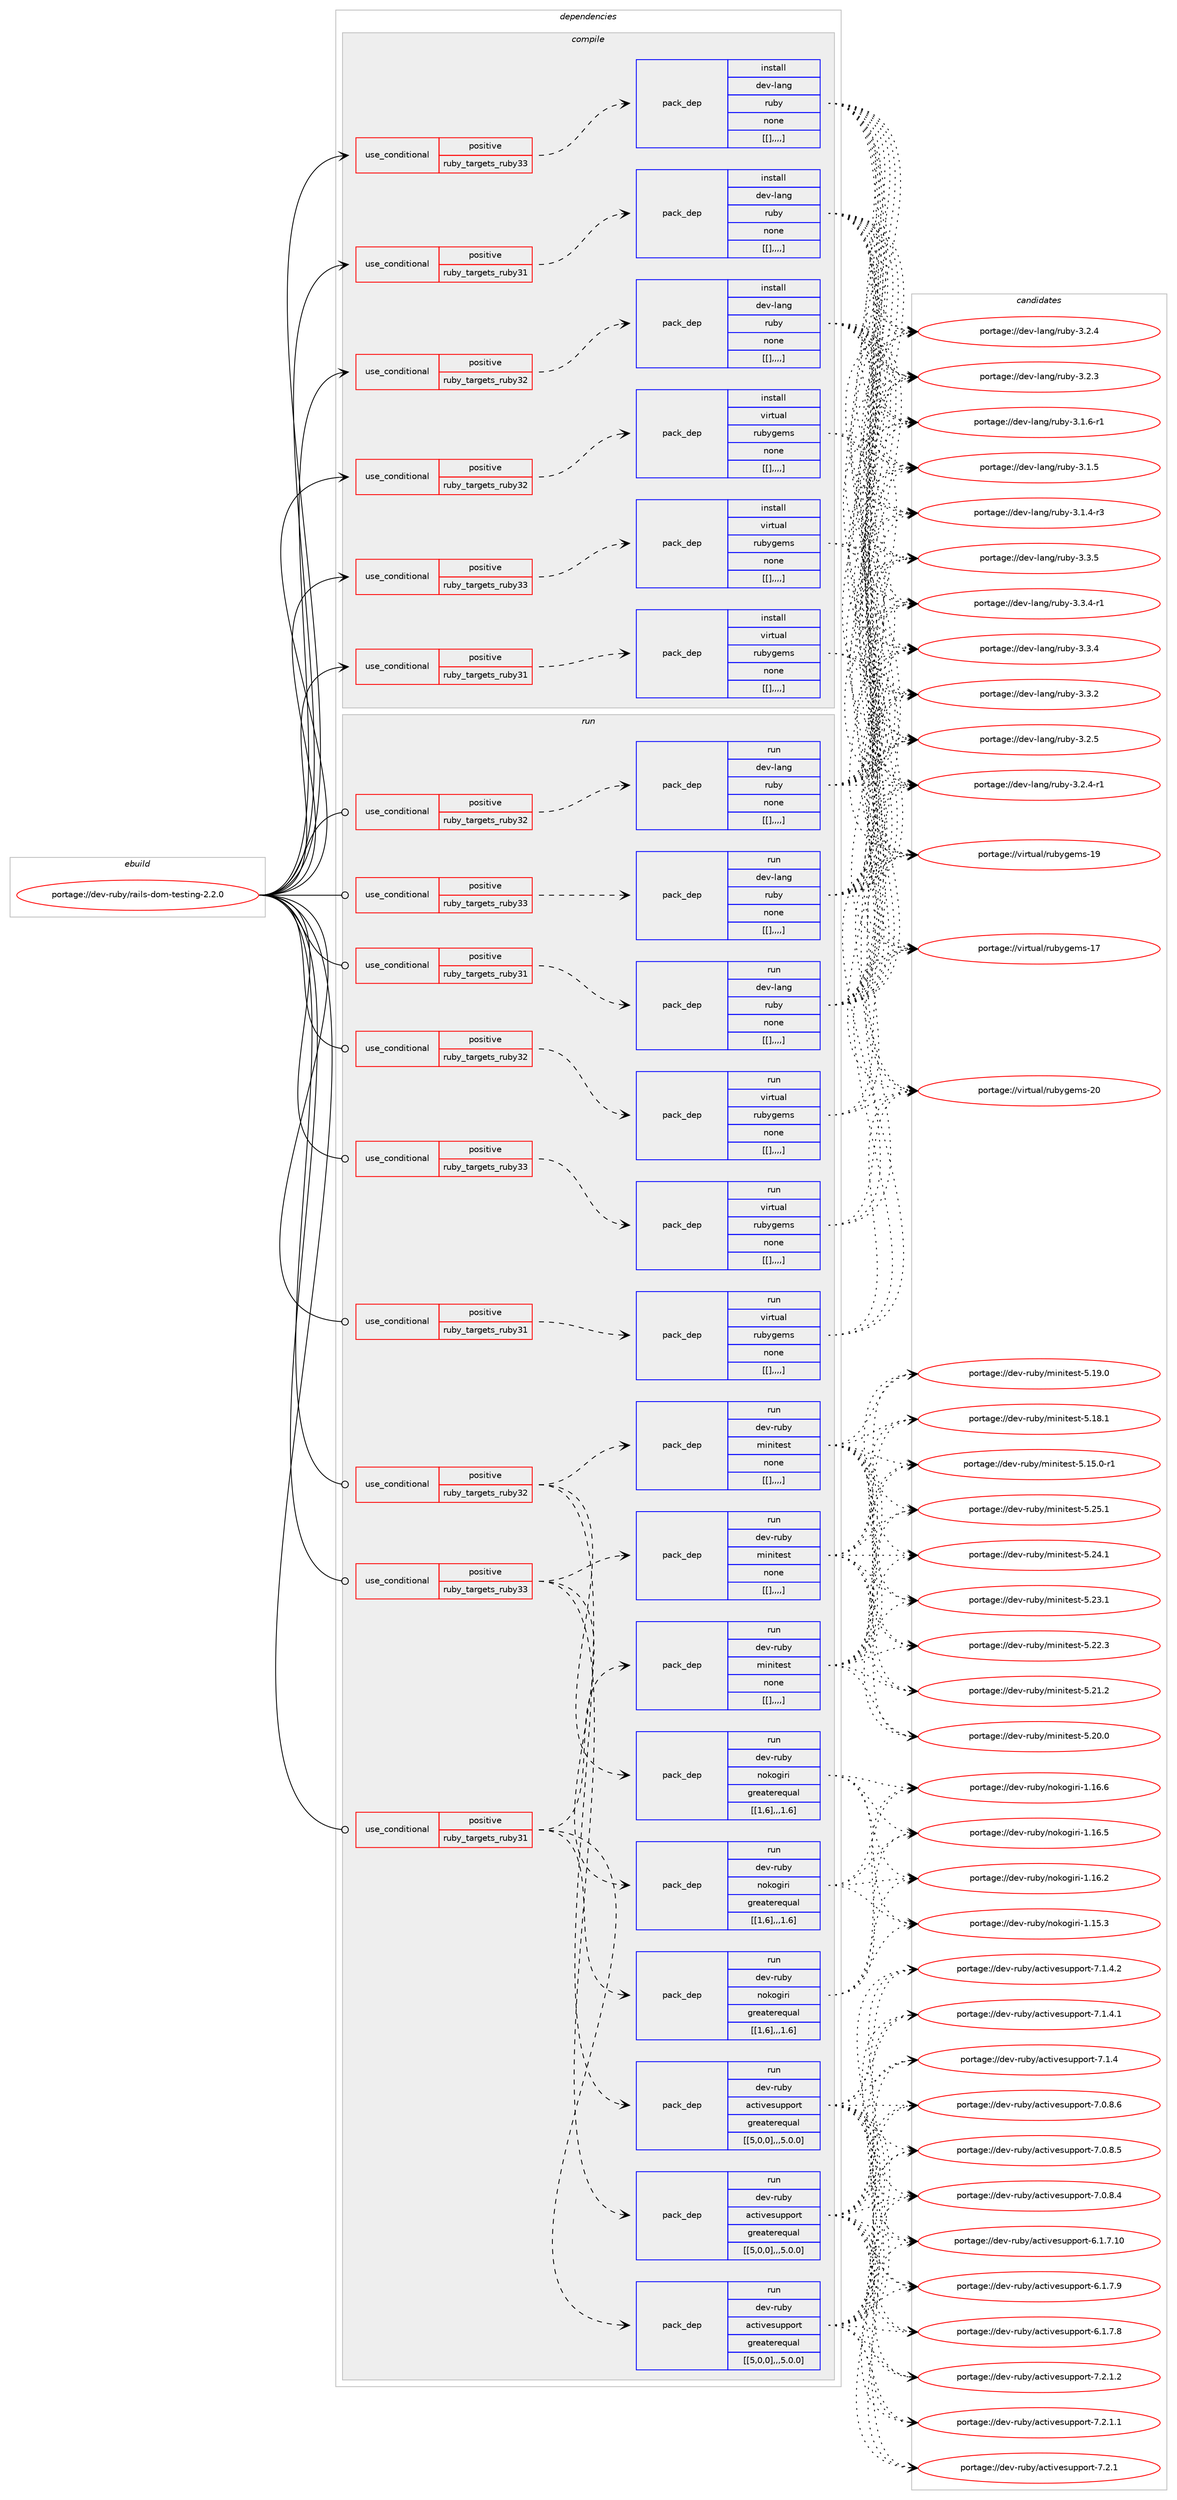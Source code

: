 digraph prolog {

# *************
# Graph options
# *************

newrank=true;
concentrate=true;
compound=true;
graph [rankdir=LR,fontname=Helvetica,fontsize=10,ranksep=1.5];#, ranksep=2.5, nodesep=0.2];
edge  [arrowhead=vee];
node  [fontname=Helvetica,fontsize=10];

# **********
# The ebuild
# **********

subgraph cluster_leftcol {
color=gray;
label=<<i>ebuild</i>>;
id [label="portage://dev-ruby/rails-dom-testing-2.2.0", color=red, width=4, href="../dev-ruby/rails-dom-testing-2.2.0.svg"];
}

# ****************
# The dependencies
# ****************

subgraph cluster_midcol {
color=gray;
label=<<i>dependencies</i>>;
subgraph cluster_compile {
fillcolor="#eeeeee";
style=filled;
label=<<i>compile</i>>;
subgraph cond57574 {
dependency206740 [label=<<TABLE BORDER="0" CELLBORDER="1" CELLSPACING="0" CELLPADDING="4"><TR><TD ROWSPAN="3" CELLPADDING="10">use_conditional</TD></TR><TR><TD>positive</TD></TR><TR><TD>ruby_targets_ruby31</TD></TR></TABLE>>, shape=none, color=red];
subgraph pack147758 {
dependency206861 [label=<<TABLE BORDER="0" CELLBORDER="1" CELLSPACING="0" CELLPADDING="4" WIDTH="220"><TR><TD ROWSPAN="6" CELLPADDING="30">pack_dep</TD></TR><TR><TD WIDTH="110">install</TD></TR><TR><TD>dev-lang</TD></TR><TR><TD>ruby</TD></TR><TR><TD>none</TD></TR><TR><TD>[[],,,,]</TD></TR></TABLE>>, shape=none, color=blue];
}
dependency206740:e -> dependency206861:w [weight=20,style="dashed",arrowhead="vee"];
}
id:e -> dependency206740:w [weight=20,style="solid",arrowhead="vee"];
subgraph cond57632 {
dependency206867 [label=<<TABLE BORDER="0" CELLBORDER="1" CELLSPACING="0" CELLPADDING="4"><TR><TD ROWSPAN="3" CELLPADDING="10">use_conditional</TD></TR><TR><TD>positive</TD></TR><TR><TD>ruby_targets_ruby31</TD></TR></TABLE>>, shape=none, color=red];
subgraph pack147792 {
dependency206917 [label=<<TABLE BORDER="0" CELLBORDER="1" CELLSPACING="0" CELLPADDING="4" WIDTH="220"><TR><TD ROWSPAN="6" CELLPADDING="30">pack_dep</TD></TR><TR><TD WIDTH="110">install</TD></TR><TR><TD>virtual</TD></TR><TR><TD>rubygems</TD></TR><TR><TD>none</TD></TR><TR><TD>[[],,,,]</TD></TR></TABLE>>, shape=none, color=blue];
}
dependency206867:e -> dependency206917:w [weight=20,style="dashed",arrowhead="vee"];
}
id:e -> dependency206867:w [weight=20,style="solid",arrowhead="vee"];
subgraph cond57661 {
dependency206929 [label=<<TABLE BORDER="0" CELLBORDER="1" CELLSPACING="0" CELLPADDING="4"><TR><TD ROWSPAN="3" CELLPADDING="10">use_conditional</TD></TR><TR><TD>positive</TD></TR><TR><TD>ruby_targets_ruby32</TD></TR></TABLE>>, shape=none, color=red];
subgraph pack147842 {
dependency207007 [label=<<TABLE BORDER="0" CELLBORDER="1" CELLSPACING="0" CELLPADDING="4" WIDTH="220"><TR><TD ROWSPAN="6" CELLPADDING="30">pack_dep</TD></TR><TR><TD WIDTH="110">install</TD></TR><TR><TD>dev-lang</TD></TR><TR><TD>ruby</TD></TR><TR><TD>none</TD></TR><TR><TD>[[],,,,]</TD></TR></TABLE>>, shape=none, color=blue];
}
dependency206929:e -> dependency207007:w [weight=20,style="dashed",arrowhead="vee"];
}
id:e -> dependency206929:w [weight=20,style="solid",arrowhead="vee"];
subgraph cond57747 {
dependency207148 [label=<<TABLE BORDER="0" CELLBORDER="1" CELLSPACING="0" CELLPADDING="4"><TR><TD ROWSPAN="3" CELLPADDING="10">use_conditional</TD></TR><TR><TD>positive</TD></TR><TR><TD>ruby_targets_ruby32</TD></TR></TABLE>>, shape=none, color=red];
subgraph pack148000 {
dependency207242 [label=<<TABLE BORDER="0" CELLBORDER="1" CELLSPACING="0" CELLPADDING="4" WIDTH="220"><TR><TD ROWSPAN="6" CELLPADDING="30">pack_dep</TD></TR><TR><TD WIDTH="110">install</TD></TR><TR><TD>virtual</TD></TR><TR><TD>rubygems</TD></TR><TR><TD>none</TD></TR><TR><TD>[[],,,,]</TD></TR></TABLE>>, shape=none, color=blue];
}
dependency207148:e -> dependency207242:w [weight=20,style="dashed",arrowhead="vee"];
}
id:e -> dependency207148:w [weight=20,style="solid",arrowhead="vee"];
subgraph cond57794 {
dependency207273 [label=<<TABLE BORDER="0" CELLBORDER="1" CELLSPACING="0" CELLPADDING="4"><TR><TD ROWSPAN="3" CELLPADDING="10">use_conditional</TD></TR><TR><TD>positive</TD></TR><TR><TD>ruby_targets_ruby33</TD></TR></TABLE>>, shape=none, color=red];
subgraph pack148054 {
dependency207354 [label=<<TABLE BORDER="0" CELLBORDER="1" CELLSPACING="0" CELLPADDING="4" WIDTH="220"><TR><TD ROWSPAN="6" CELLPADDING="30">pack_dep</TD></TR><TR><TD WIDTH="110">install</TD></TR><TR><TD>dev-lang</TD></TR><TR><TD>ruby</TD></TR><TR><TD>none</TD></TR><TR><TD>[[],,,,]</TD></TR></TABLE>>, shape=none, color=blue];
}
dependency207273:e -> dependency207354:w [weight=20,style="dashed",arrowhead="vee"];
}
id:e -> dependency207273:w [weight=20,style="solid",arrowhead="vee"];
subgraph cond57853 {
dependency207448 [label=<<TABLE BORDER="0" CELLBORDER="1" CELLSPACING="0" CELLPADDING="4"><TR><TD ROWSPAN="3" CELLPADDING="10">use_conditional</TD></TR><TR><TD>positive</TD></TR><TR><TD>ruby_targets_ruby33</TD></TR></TABLE>>, shape=none, color=red];
subgraph pack148150 {
dependency207450 [label=<<TABLE BORDER="0" CELLBORDER="1" CELLSPACING="0" CELLPADDING="4" WIDTH="220"><TR><TD ROWSPAN="6" CELLPADDING="30">pack_dep</TD></TR><TR><TD WIDTH="110">install</TD></TR><TR><TD>virtual</TD></TR><TR><TD>rubygems</TD></TR><TR><TD>none</TD></TR><TR><TD>[[],,,,]</TD></TR></TABLE>>, shape=none, color=blue];
}
dependency207448:e -> dependency207450:w [weight=20,style="dashed",arrowhead="vee"];
}
id:e -> dependency207448:w [weight=20,style="solid",arrowhead="vee"];
}
subgraph cluster_compileandrun {
fillcolor="#eeeeee";
style=filled;
label=<<i>compile and run</i>>;
}
subgraph cluster_run {
fillcolor="#eeeeee";
style=filled;
label=<<i>run</i>>;
subgraph cond57861 {
dependency207490 [label=<<TABLE BORDER="0" CELLBORDER="1" CELLSPACING="0" CELLPADDING="4"><TR><TD ROWSPAN="3" CELLPADDING="10">use_conditional</TD></TR><TR><TD>positive</TD></TR><TR><TD>ruby_targets_ruby31</TD></TR></TABLE>>, shape=none, color=red];
subgraph pack148177 {
dependency207523 [label=<<TABLE BORDER="0" CELLBORDER="1" CELLSPACING="0" CELLPADDING="4" WIDTH="220"><TR><TD ROWSPAN="6" CELLPADDING="30">pack_dep</TD></TR><TR><TD WIDTH="110">run</TD></TR><TR><TD>dev-lang</TD></TR><TR><TD>ruby</TD></TR><TR><TD>none</TD></TR><TR><TD>[[],,,,]</TD></TR></TABLE>>, shape=none, color=blue];
}
dependency207490:e -> dependency207523:w [weight=20,style="dashed",arrowhead="vee"];
}
id:e -> dependency207490:w [weight=20,style="solid",arrowhead="odot"];
subgraph cond57911 {
dependency207659 [label=<<TABLE BORDER="0" CELLBORDER="1" CELLSPACING="0" CELLPADDING="4"><TR><TD ROWSPAN="3" CELLPADDING="10">use_conditional</TD></TR><TR><TD>positive</TD></TR><TR><TD>ruby_targets_ruby31</TD></TR></TABLE>>, shape=none, color=red];
subgraph pack148288 {
dependency207661 [label=<<TABLE BORDER="0" CELLBORDER="1" CELLSPACING="0" CELLPADDING="4" WIDTH="220"><TR><TD ROWSPAN="6" CELLPADDING="30">pack_dep</TD></TR><TR><TD WIDTH="110">run</TD></TR><TR><TD>dev-ruby</TD></TR><TR><TD>activesupport</TD></TR><TR><TD>greaterequal</TD></TR><TR><TD>[[5,0,0],,,5.0.0]</TD></TR></TABLE>>, shape=none, color=blue];
}
dependency207659:e -> dependency207661:w [weight=20,style="dashed",arrowhead="vee"];
subgraph pack148305 {
dependency207708 [label=<<TABLE BORDER="0" CELLBORDER="1" CELLSPACING="0" CELLPADDING="4" WIDTH="220"><TR><TD ROWSPAN="6" CELLPADDING="30">pack_dep</TD></TR><TR><TD WIDTH="110">run</TD></TR><TR><TD>dev-ruby</TD></TR><TR><TD>nokogiri</TD></TR><TR><TD>greaterequal</TD></TR><TR><TD>[[1,6],,,1.6]</TD></TR></TABLE>>, shape=none, color=blue];
}
dependency207659:e -> dependency207708:w [weight=20,style="dashed",arrowhead="vee"];
subgraph pack148333 {
dependency207746 [label=<<TABLE BORDER="0" CELLBORDER="1" CELLSPACING="0" CELLPADDING="4" WIDTH="220"><TR><TD ROWSPAN="6" CELLPADDING="30">pack_dep</TD></TR><TR><TD WIDTH="110">run</TD></TR><TR><TD>dev-ruby</TD></TR><TR><TD>minitest</TD></TR><TR><TD>none</TD></TR><TR><TD>[[],,,,]</TD></TR></TABLE>>, shape=none, color=blue];
}
dependency207659:e -> dependency207746:w [weight=20,style="dashed",arrowhead="vee"];
}
id:e -> dependency207659:w [weight=20,style="solid",arrowhead="odot"];
subgraph cond57961 {
dependency207760 [label=<<TABLE BORDER="0" CELLBORDER="1" CELLSPACING="0" CELLPADDING="4"><TR><TD ROWSPAN="3" CELLPADDING="10">use_conditional</TD></TR><TR><TD>positive</TD></TR><TR><TD>ruby_targets_ruby31</TD></TR></TABLE>>, shape=none, color=red];
subgraph pack148382 {
dependency207806 [label=<<TABLE BORDER="0" CELLBORDER="1" CELLSPACING="0" CELLPADDING="4" WIDTH="220"><TR><TD ROWSPAN="6" CELLPADDING="30">pack_dep</TD></TR><TR><TD WIDTH="110">run</TD></TR><TR><TD>virtual</TD></TR><TR><TD>rubygems</TD></TR><TR><TD>none</TD></TR><TR><TD>[[],,,,]</TD></TR></TABLE>>, shape=none, color=blue];
}
dependency207760:e -> dependency207806:w [weight=20,style="dashed",arrowhead="vee"];
}
id:e -> dependency207760:w [weight=20,style="solid",arrowhead="odot"];
subgraph cond57981 {
dependency207811 [label=<<TABLE BORDER="0" CELLBORDER="1" CELLSPACING="0" CELLPADDING="4"><TR><TD ROWSPAN="3" CELLPADDING="10">use_conditional</TD></TR><TR><TD>positive</TD></TR><TR><TD>ruby_targets_ruby32</TD></TR></TABLE>>, shape=none, color=red];
subgraph pack148387 {
dependency207814 [label=<<TABLE BORDER="0" CELLBORDER="1" CELLSPACING="0" CELLPADDING="4" WIDTH="220"><TR><TD ROWSPAN="6" CELLPADDING="30">pack_dep</TD></TR><TR><TD WIDTH="110">run</TD></TR><TR><TD>dev-lang</TD></TR><TR><TD>ruby</TD></TR><TR><TD>none</TD></TR><TR><TD>[[],,,,]</TD></TR></TABLE>>, shape=none, color=blue];
}
dependency207811:e -> dependency207814:w [weight=20,style="dashed",arrowhead="vee"];
}
id:e -> dependency207811:w [weight=20,style="solid",arrowhead="odot"];
subgraph cond58009 {
dependency207898 [label=<<TABLE BORDER="0" CELLBORDER="1" CELLSPACING="0" CELLPADDING="4"><TR><TD ROWSPAN="3" CELLPADDING="10">use_conditional</TD></TR><TR><TD>positive</TD></TR><TR><TD>ruby_targets_ruby32</TD></TR></TABLE>>, shape=none, color=red];
subgraph pack148446 {
dependency207925 [label=<<TABLE BORDER="0" CELLBORDER="1" CELLSPACING="0" CELLPADDING="4" WIDTH="220"><TR><TD ROWSPAN="6" CELLPADDING="30">pack_dep</TD></TR><TR><TD WIDTH="110">run</TD></TR><TR><TD>dev-ruby</TD></TR><TR><TD>activesupport</TD></TR><TR><TD>greaterequal</TD></TR><TR><TD>[[5,0,0],,,5.0.0]</TD></TR></TABLE>>, shape=none, color=blue];
}
dependency207898:e -> dependency207925:w [weight=20,style="dashed",arrowhead="vee"];
subgraph pack148463 {
dependency207991 [label=<<TABLE BORDER="0" CELLBORDER="1" CELLSPACING="0" CELLPADDING="4" WIDTH="220"><TR><TD ROWSPAN="6" CELLPADDING="30">pack_dep</TD></TR><TR><TD WIDTH="110">run</TD></TR><TR><TD>dev-ruby</TD></TR><TR><TD>nokogiri</TD></TR><TR><TD>greaterequal</TD></TR><TR><TD>[[1,6],,,1.6]</TD></TR></TABLE>>, shape=none, color=blue];
}
dependency207898:e -> dependency207991:w [weight=20,style="dashed",arrowhead="vee"];
subgraph pack148512 {
dependency208042 [label=<<TABLE BORDER="0" CELLBORDER="1" CELLSPACING="0" CELLPADDING="4" WIDTH="220"><TR><TD ROWSPAN="6" CELLPADDING="30">pack_dep</TD></TR><TR><TD WIDTH="110">run</TD></TR><TR><TD>dev-ruby</TD></TR><TR><TD>minitest</TD></TR><TR><TD>none</TD></TR><TR><TD>[[],,,,]</TD></TR></TABLE>>, shape=none, color=blue];
}
dependency207898:e -> dependency208042:w [weight=20,style="dashed",arrowhead="vee"];
}
id:e -> dependency207898:w [weight=20,style="solid",arrowhead="odot"];
subgraph cond58065 {
dependency208048 [label=<<TABLE BORDER="0" CELLBORDER="1" CELLSPACING="0" CELLPADDING="4"><TR><TD ROWSPAN="3" CELLPADDING="10">use_conditional</TD></TR><TR><TD>positive</TD></TR><TR><TD>ruby_targets_ruby32</TD></TR></TABLE>>, shape=none, color=red];
subgraph pack148577 {
dependency208118 [label=<<TABLE BORDER="0" CELLBORDER="1" CELLSPACING="0" CELLPADDING="4" WIDTH="220"><TR><TD ROWSPAN="6" CELLPADDING="30">pack_dep</TD></TR><TR><TD WIDTH="110">run</TD></TR><TR><TD>virtual</TD></TR><TR><TD>rubygems</TD></TR><TR><TD>none</TD></TR><TR><TD>[[],,,,]</TD></TR></TABLE>>, shape=none, color=blue];
}
dependency208048:e -> dependency208118:w [weight=20,style="dashed",arrowhead="vee"];
}
id:e -> dependency208048:w [weight=20,style="solid",arrowhead="odot"];
subgraph cond58087 {
dependency208174 [label=<<TABLE BORDER="0" CELLBORDER="1" CELLSPACING="0" CELLPADDING="4"><TR><TD ROWSPAN="3" CELLPADDING="10">use_conditional</TD></TR><TR><TD>positive</TD></TR><TR><TD>ruby_targets_ruby33</TD></TR></TABLE>>, shape=none, color=red];
subgraph pack148642 {
dependency208230 [label=<<TABLE BORDER="0" CELLBORDER="1" CELLSPACING="0" CELLPADDING="4" WIDTH="220"><TR><TD ROWSPAN="6" CELLPADDING="30">pack_dep</TD></TR><TR><TD WIDTH="110">run</TD></TR><TR><TD>dev-lang</TD></TR><TR><TD>ruby</TD></TR><TR><TD>none</TD></TR><TR><TD>[[],,,,]</TD></TR></TABLE>>, shape=none, color=blue];
}
dependency208174:e -> dependency208230:w [weight=20,style="dashed",arrowhead="vee"];
}
id:e -> dependency208174:w [weight=20,style="solid",arrowhead="odot"];
subgraph cond58141 {
dependency208398 [label=<<TABLE BORDER="0" CELLBORDER="1" CELLSPACING="0" CELLPADDING="4"><TR><TD ROWSPAN="3" CELLPADDING="10">use_conditional</TD></TR><TR><TD>positive</TD></TR><TR><TD>ruby_targets_ruby33</TD></TR></TABLE>>, shape=none, color=red];
subgraph pack148768 {
dependency208451 [label=<<TABLE BORDER="0" CELLBORDER="1" CELLSPACING="0" CELLPADDING="4" WIDTH="220"><TR><TD ROWSPAN="6" CELLPADDING="30">pack_dep</TD></TR><TR><TD WIDTH="110">run</TD></TR><TR><TD>dev-ruby</TD></TR><TR><TD>activesupport</TD></TR><TR><TD>greaterequal</TD></TR><TR><TD>[[5,0,0],,,5.0.0]</TD></TR></TABLE>>, shape=none, color=blue];
}
dependency208398:e -> dependency208451:w [weight=20,style="dashed",arrowhead="vee"];
subgraph pack148825 {
dependency208493 [label=<<TABLE BORDER="0" CELLBORDER="1" CELLSPACING="0" CELLPADDING="4" WIDTH="220"><TR><TD ROWSPAN="6" CELLPADDING="30">pack_dep</TD></TR><TR><TD WIDTH="110">run</TD></TR><TR><TD>dev-ruby</TD></TR><TR><TD>nokogiri</TD></TR><TR><TD>greaterequal</TD></TR><TR><TD>[[1,6],,,1.6]</TD></TR></TABLE>>, shape=none, color=blue];
}
dependency208398:e -> dependency208493:w [weight=20,style="dashed",arrowhead="vee"];
subgraph pack148830 {
dependency208501 [label=<<TABLE BORDER="0" CELLBORDER="1" CELLSPACING="0" CELLPADDING="4" WIDTH="220"><TR><TD ROWSPAN="6" CELLPADDING="30">pack_dep</TD></TR><TR><TD WIDTH="110">run</TD></TR><TR><TD>dev-ruby</TD></TR><TR><TD>minitest</TD></TR><TR><TD>none</TD></TR><TR><TD>[[],,,,]</TD></TR></TABLE>>, shape=none, color=blue];
}
dependency208398:e -> dependency208501:w [weight=20,style="dashed",arrowhead="vee"];
}
id:e -> dependency208398:w [weight=20,style="solid",arrowhead="odot"];
subgraph cond58228 {
dependency208526 [label=<<TABLE BORDER="0" CELLBORDER="1" CELLSPACING="0" CELLPADDING="4"><TR><TD ROWSPAN="3" CELLPADDING="10">use_conditional</TD></TR><TR><TD>positive</TD></TR><TR><TD>ruby_targets_ruby33</TD></TR></TABLE>>, shape=none, color=red];
subgraph pack148886 {
dependency208616 [label=<<TABLE BORDER="0" CELLBORDER="1" CELLSPACING="0" CELLPADDING="4" WIDTH="220"><TR><TD ROWSPAN="6" CELLPADDING="30">pack_dep</TD></TR><TR><TD WIDTH="110">run</TD></TR><TR><TD>virtual</TD></TR><TR><TD>rubygems</TD></TR><TR><TD>none</TD></TR><TR><TD>[[],,,,]</TD></TR></TABLE>>, shape=none, color=blue];
}
dependency208526:e -> dependency208616:w [weight=20,style="dashed",arrowhead="vee"];
}
id:e -> dependency208526:w [weight=20,style="solid",arrowhead="odot"];
}
}

# **************
# The candidates
# **************

subgraph cluster_choices {
rank=same;
color=gray;
label=<<i>candidates</i>>;

subgraph choice147995 {
color=black;
nodesep=1;
choice10010111845108971101034711411798121455146514653 [label="portage://dev-lang/ruby-3.3.5", color=red, width=4,href="../dev-lang/ruby-3.3.5.svg"];
choice100101118451089711010347114117981214551465146524511449 [label="portage://dev-lang/ruby-3.3.4-r1", color=red, width=4,href="../dev-lang/ruby-3.3.4-r1.svg"];
choice10010111845108971101034711411798121455146514652 [label="portage://dev-lang/ruby-3.3.4", color=red, width=4,href="../dev-lang/ruby-3.3.4.svg"];
choice10010111845108971101034711411798121455146514650 [label="portage://dev-lang/ruby-3.3.2", color=red, width=4,href="../dev-lang/ruby-3.3.2.svg"];
choice10010111845108971101034711411798121455146504653 [label="portage://dev-lang/ruby-3.2.5", color=red, width=4,href="../dev-lang/ruby-3.2.5.svg"];
choice100101118451089711010347114117981214551465046524511449 [label="portage://dev-lang/ruby-3.2.4-r1", color=red, width=4,href="../dev-lang/ruby-3.2.4-r1.svg"];
choice10010111845108971101034711411798121455146504652 [label="portage://dev-lang/ruby-3.2.4", color=red, width=4,href="../dev-lang/ruby-3.2.4.svg"];
choice10010111845108971101034711411798121455146504651 [label="portage://dev-lang/ruby-3.2.3", color=red, width=4,href="../dev-lang/ruby-3.2.3.svg"];
choice100101118451089711010347114117981214551464946544511449 [label="portage://dev-lang/ruby-3.1.6-r1", color=red, width=4,href="../dev-lang/ruby-3.1.6-r1.svg"];
choice10010111845108971101034711411798121455146494653 [label="portage://dev-lang/ruby-3.1.5", color=red, width=4,href="../dev-lang/ruby-3.1.5.svg"];
choice100101118451089711010347114117981214551464946524511451 [label="portage://dev-lang/ruby-3.1.4-r3", color=red, width=4,href="../dev-lang/ruby-3.1.4-r3.svg"];
dependency206861:e -> choice10010111845108971101034711411798121455146514653:w [style=dotted,weight="100"];
dependency206861:e -> choice100101118451089711010347114117981214551465146524511449:w [style=dotted,weight="100"];
dependency206861:e -> choice10010111845108971101034711411798121455146514652:w [style=dotted,weight="100"];
dependency206861:e -> choice10010111845108971101034711411798121455146514650:w [style=dotted,weight="100"];
dependency206861:e -> choice10010111845108971101034711411798121455146504653:w [style=dotted,weight="100"];
dependency206861:e -> choice100101118451089711010347114117981214551465046524511449:w [style=dotted,weight="100"];
dependency206861:e -> choice10010111845108971101034711411798121455146504652:w [style=dotted,weight="100"];
dependency206861:e -> choice10010111845108971101034711411798121455146504651:w [style=dotted,weight="100"];
dependency206861:e -> choice100101118451089711010347114117981214551464946544511449:w [style=dotted,weight="100"];
dependency206861:e -> choice10010111845108971101034711411798121455146494653:w [style=dotted,weight="100"];
dependency206861:e -> choice100101118451089711010347114117981214551464946524511451:w [style=dotted,weight="100"];
}
subgraph choice148042 {
color=black;
nodesep=1;
choice118105114116117971084711411798121103101109115455048 [label="portage://virtual/rubygems-20", color=red, width=4,href="../virtual/rubygems-20.svg"];
choice118105114116117971084711411798121103101109115454957 [label="portage://virtual/rubygems-19", color=red, width=4,href="../virtual/rubygems-19.svg"];
choice118105114116117971084711411798121103101109115454955 [label="portage://virtual/rubygems-17", color=red, width=4,href="../virtual/rubygems-17.svg"];
dependency206917:e -> choice118105114116117971084711411798121103101109115455048:w [style=dotted,weight="100"];
dependency206917:e -> choice118105114116117971084711411798121103101109115454957:w [style=dotted,weight="100"];
dependency206917:e -> choice118105114116117971084711411798121103101109115454955:w [style=dotted,weight="100"];
}
subgraph choice148065 {
color=black;
nodesep=1;
choice10010111845108971101034711411798121455146514653 [label="portage://dev-lang/ruby-3.3.5", color=red, width=4,href="../dev-lang/ruby-3.3.5.svg"];
choice100101118451089711010347114117981214551465146524511449 [label="portage://dev-lang/ruby-3.3.4-r1", color=red, width=4,href="../dev-lang/ruby-3.3.4-r1.svg"];
choice10010111845108971101034711411798121455146514652 [label="portage://dev-lang/ruby-3.3.4", color=red, width=4,href="../dev-lang/ruby-3.3.4.svg"];
choice10010111845108971101034711411798121455146514650 [label="portage://dev-lang/ruby-3.3.2", color=red, width=4,href="../dev-lang/ruby-3.3.2.svg"];
choice10010111845108971101034711411798121455146504653 [label="portage://dev-lang/ruby-3.2.5", color=red, width=4,href="../dev-lang/ruby-3.2.5.svg"];
choice100101118451089711010347114117981214551465046524511449 [label="portage://dev-lang/ruby-3.2.4-r1", color=red, width=4,href="../dev-lang/ruby-3.2.4-r1.svg"];
choice10010111845108971101034711411798121455146504652 [label="portage://dev-lang/ruby-3.2.4", color=red, width=4,href="../dev-lang/ruby-3.2.4.svg"];
choice10010111845108971101034711411798121455146504651 [label="portage://dev-lang/ruby-3.2.3", color=red, width=4,href="../dev-lang/ruby-3.2.3.svg"];
choice100101118451089711010347114117981214551464946544511449 [label="portage://dev-lang/ruby-3.1.6-r1", color=red, width=4,href="../dev-lang/ruby-3.1.6-r1.svg"];
choice10010111845108971101034711411798121455146494653 [label="portage://dev-lang/ruby-3.1.5", color=red, width=4,href="../dev-lang/ruby-3.1.5.svg"];
choice100101118451089711010347114117981214551464946524511451 [label="portage://dev-lang/ruby-3.1.4-r3", color=red, width=4,href="../dev-lang/ruby-3.1.4-r3.svg"];
dependency207007:e -> choice10010111845108971101034711411798121455146514653:w [style=dotted,weight="100"];
dependency207007:e -> choice100101118451089711010347114117981214551465146524511449:w [style=dotted,weight="100"];
dependency207007:e -> choice10010111845108971101034711411798121455146514652:w [style=dotted,weight="100"];
dependency207007:e -> choice10010111845108971101034711411798121455146514650:w [style=dotted,weight="100"];
dependency207007:e -> choice10010111845108971101034711411798121455146504653:w [style=dotted,weight="100"];
dependency207007:e -> choice100101118451089711010347114117981214551465046524511449:w [style=dotted,weight="100"];
dependency207007:e -> choice10010111845108971101034711411798121455146504652:w [style=dotted,weight="100"];
dependency207007:e -> choice10010111845108971101034711411798121455146504651:w [style=dotted,weight="100"];
dependency207007:e -> choice100101118451089711010347114117981214551464946544511449:w [style=dotted,weight="100"];
dependency207007:e -> choice10010111845108971101034711411798121455146494653:w [style=dotted,weight="100"];
dependency207007:e -> choice100101118451089711010347114117981214551464946524511451:w [style=dotted,weight="100"];
}
subgraph choice148075 {
color=black;
nodesep=1;
choice118105114116117971084711411798121103101109115455048 [label="portage://virtual/rubygems-20", color=red, width=4,href="../virtual/rubygems-20.svg"];
choice118105114116117971084711411798121103101109115454957 [label="portage://virtual/rubygems-19", color=red, width=4,href="../virtual/rubygems-19.svg"];
choice118105114116117971084711411798121103101109115454955 [label="portage://virtual/rubygems-17", color=red, width=4,href="../virtual/rubygems-17.svg"];
dependency207242:e -> choice118105114116117971084711411798121103101109115455048:w [style=dotted,weight="100"];
dependency207242:e -> choice118105114116117971084711411798121103101109115454957:w [style=dotted,weight="100"];
dependency207242:e -> choice118105114116117971084711411798121103101109115454955:w [style=dotted,weight="100"];
}
subgraph choice148095 {
color=black;
nodesep=1;
choice10010111845108971101034711411798121455146514653 [label="portage://dev-lang/ruby-3.3.5", color=red, width=4,href="../dev-lang/ruby-3.3.5.svg"];
choice100101118451089711010347114117981214551465146524511449 [label="portage://dev-lang/ruby-3.3.4-r1", color=red, width=4,href="../dev-lang/ruby-3.3.4-r1.svg"];
choice10010111845108971101034711411798121455146514652 [label="portage://dev-lang/ruby-3.3.4", color=red, width=4,href="../dev-lang/ruby-3.3.4.svg"];
choice10010111845108971101034711411798121455146514650 [label="portage://dev-lang/ruby-3.3.2", color=red, width=4,href="../dev-lang/ruby-3.3.2.svg"];
choice10010111845108971101034711411798121455146504653 [label="portage://dev-lang/ruby-3.2.5", color=red, width=4,href="../dev-lang/ruby-3.2.5.svg"];
choice100101118451089711010347114117981214551465046524511449 [label="portage://dev-lang/ruby-3.2.4-r1", color=red, width=4,href="../dev-lang/ruby-3.2.4-r1.svg"];
choice10010111845108971101034711411798121455146504652 [label="portage://dev-lang/ruby-3.2.4", color=red, width=4,href="../dev-lang/ruby-3.2.4.svg"];
choice10010111845108971101034711411798121455146504651 [label="portage://dev-lang/ruby-3.2.3", color=red, width=4,href="../dev-lang/ruby-3.2.3.svg"];
choice100101118451089711010347114117981214551464946544511449 [label="portage://dev-lang/ruby-3.1.6-r1", color=red, width=4,href="../dev-lang/ruby-3.1.6-r1.svg"];
choice10010111845108971101034711411798121455146494653 [label="portage://dev-lang/ruby-3.1.5", color=red, width=4,href="../dev-lang/ruby-3.1.5.svg"];
choice100101118451089711010347114117981214551464946524511451 [label="portage://dev-lang/ruby-3.1.4-r3", color=red, width=4,href="../dev-lang/ruby-3.1.4-r3.svg"];
dependency207354:e -> choice10010111845108971101034711411798121455146514653:w [style=dotted,weight="100"];
dependency207354:e -> choice100101118451089711010347114117981214551465146524511449:w [style=dotted,weight="100"];
dependency207354:e -> choice10010111845108971101034711411798121455146514652:w [style=dotted,weight="100"];
dependency207354:e -> choice10010111845108971101034711411798121455146514650:w [style=dotted,weight="100"];
dependency207354:e -> choice10010111845108971101034711411798121455146504653:w [style=dotted,weight="100"];
dependency207354:e -> choice100101118451089711010347114117981214551465046524511449:w [style=dotted,weight="100"];
dependency207354:e -> choice10010111845108971101034711411798121455146504652:w [style=dotted,weight="100"];
dependency207354:e -> choice10010111845108971101034711411798121455146504651:w [style=dotted,weight="100"];
dependency207354:e -> choice100101118451089711010347114117981214551464946544511449:w [style=dotted,weight="100"];
dependency207354:e -> choice10010111845108971101034711411798121455146494653:w [style=dotted,weight="100"];
dependency207354:e -> choice100101118451089711010347114117981214551464946524511451:w [style=dotted,weight="100"];
}
subgraph choice148151 {
color=black;
nodesep=1;
choice118105114116117971084711411798121103101109115455048 [label="portage://virtual/rubygems-20", color=red, width=4,href="../virtual/rubygems-20.svg"];
choice118105114116117971084711411798121103101109115454957 [label="portage://virtual/rubygems-19", color=red, width=4,href="../virtual/rubygems-19.svg"];
choice118105114116117971084711411798121103101109115454955 [label="portage://virtual/rubygems-17", color=red, width=4,href="../virtual/rubygems-17.svg"];
dependency207450:e -> choice118105114116117971084711411798121103101109115455048:w [style=dotted,weight="100"];
dependency207450:e -> choice118105114116117971084711411798121103101109115454957:w [style=dotted,weight="100"];
dependency207450:e -> choice118105114116117971084711411798121103101109115454955:w [style=dotted,weight="100"];
}
subgraph choice148154 {
color=black;
nodesep=1;
choice10010111845108971101034711411798121455146514653 [label="portage://dev-lang/ruby-3.3.5", color=red, width=4,href="../dev-lang/ruby-3.3.5.svg"];
choice100101118451089711010347114117981214551465146524511449 [label="portage://dev-lang/ruby-3.3.4-r1", color=red, width=4,href="../dev-lang/ruby-3.3.4-r1.svg"];
choice10010111845108971101034711411798121455146514652 [label="portage://dev-lang/ruby-3.3.4", color=red, width=4,href="../dev-lang/ruby-3.3.4.svg"];
choice10010111845108971101034711411798121455146514650 [label="portage://dev-lang/ruby-3.3.2", color=red, width=4,href="../dev-lang/ruby-3.3.2.svg"];
choice10010111845108971101034711411798121455146504653 [label="portage://dev-lang/ruby-3.2.5", color=red, width=4,href="../dev-lang/ruby-3.2.5.svg"];
choice100101118451089711010347114117981214551465046524511449 [label="portage://dev-lang/ruby-3.2.4-r1", color=red, width=4,href="../dev-lang/ruby-3.2.4-r1.svg"];
choice10010111845108971101034711411798121455146504652 [label="portage://dev-lang/ruby-3.2.4", color=red, width=4,href="../dev-lang/ruby-3.2.4.svg"];
choice10010111845108971101034711411798121455146504651 [label="portage://dev-lang/ruby-3.2.3", color=red, width=4,href="../dev-lang/ruby-3.2.3.svg"];
choice100101118451089711010347114117981214551464946544511449 [label="portage://dev-lang/ruby-3.1.6-r1", color=red, width=4,href="../dev-lang/ruby-3.1.6-r1.svg"];
choice10010111845108971101034711411798121455146494653 [label="portage://dev-lang/ruby-3.1.5", color=red, width=4,href="../dev-lang/ruby-3.1.5.svg"];
choice100101118451089711010347114117981214551464946524511451 [label="portage://dev-lang/ruby-3.1.4-r3", color=red, width=4,href="../dev-lang/ruby-3.1.4-r3.svg"];
dependency207523:e -> choice10010111845108971101034711411798121455146514653:w [style=dotted,weight="100"];
dependency207523:e -> choice100101118451089711010347114117981214551465146524511449:w [style=dotted,weight="100"];
dependency207523:e -> choice10010111845108971101034711411798121455146514652:w [style=dotted,weight="100"];
dependency207523:e -> choice10010111845108971101034711411798121455146514650:w [style=dotted,weight="100"];
dependency207523:e -> choice10010111845108971101034711411798121455146504653:w [style=dotted,weight="100"];
dependency207523:e -> choice100101118451089711010347114117981214551465046524511449:w [style=dotted,weight="100"];
dependency207523:e -> choice10010111845108971101034711411798121455146504652:w [style=dotted,weight="100"];
dependency207523:e -> choice10010111845108971101034711411798121455146504651:w [style=dotted,weight="100"];
dependency207523:e -> choice100101118451089711010347114117981214551464946544511449:w [style=dotted,weight="100"];
dependency207523:e -> choice10010111845108971101034711411798121455146494653:w [style=dotted,weight="100"];
dependency207523:e -> choice100101118451089711010347114117981214551464946524511451:w [style=dotted,weight="100"];
}
subgraph choice148170 {
color=black;
nodesep=1;
choice10010111845114117981214797991161051181011151171121121111141164555465046494650 [label="portage://dev-ruby/activesupport-7.2.1.2", color=red, width=4,href="../dev-ruby/activesupport-7.2.1.2.svg"];
choice10010111845114117981214797991161051181011151171121121111141164555465046494649 [label="portage://dev-ruby/activesupport-7.2.1.1", color=red, width=4,href="../dev-ruby/activesupport-7.2.1.1.svg"];
choice1001011184511411798121479799116105118101115117112112111114116455546504649 [label="portage://dev-ruby/activesupport-7.2.1", color=red, width=4,href="../dev-ruby/activesupport-7.2.1.svg"];
choice10010111845114117981214797991161051181011151171121121111141164555464946524650 [label="portage://dev-ruby/activesupport-7.1.4.2", color=red, width=4,href="../dev-ruby/activesupport-7.1.4.2.svg"];
choice10010111845114117981214797991161051181011151171121121111141164555464946524649 [label="portage://dev-ruby/activesupport-7.1.4.1", color=red, width=4,href="../dev-ruby/activesupport-7.1.4.1.svg"];
choice1001011184511411798121479799116105118101115117112112111114116455546494652 [label="portage://dev-ruby/activesupport-7.1.4", color=red, width=4,href="../dev-ruby/activesupport-7.1.4.svg"];
choice10010111845114117981214797991161051181011151171121121111141164555464846564654 [label="portage://dev-ruby/activesupport-7.0.8.6", color=red, width=4,href="../dev-ruby/activesupport-7.0.8.6.svg"];
choice10010111845114117981214797991161051181011151171121121111141164555464846564653 [label="portage://dev-ruby/activesupport-7.0.8.5", color=red, width=4,href="../dev-ruby/activesupport-7.0.8.5.svg"];
choice10010111845114117981214797991161051181011151171121121111141164555464846564652 [label="portage://dev-ruby/activesupport-7.0.8.4", color=red, width=4,href="../dev-ruby/activesupport-7.0.8.4.svg"];
choice1001011184511411798121479799116105118101115117112112111114116455446494655464948 [label="portage://dev-ruby/activesupport-6.1.7.10", color=red, width=4,href="../dev-ruby/activesupport-6.1.7.10.svg"];
choice10010111845114117981214797991161051181011151171121121111141164554464946554657 [label="portage://dev-ruby/activesupport-6.1.7.9", color=red, width=4,href="../dev-ruby/activesupport-6.1.7.9.svg"];
choice10010111845114117981214797991161051181011151171121121111141164554464946554656 [label="portage://dev-ruby/activesupport-6.1.7.8", color=red, width=4,href="../dev-ruby/activesupport-6.1.7.8.svg"];
dependency207661:e -> choice10010111845114117981214797991161051181011151171121121111141164555465046494650:w [style=dotted,weight="100"];
dependency207661:e -> choice10010111845114117981214797991161051181011151171121121111141164555465046494649:w [style=dotted,weight="100"];
dependency207661:e -> choice1001011184511411798121479799116105118101115117112112111114116455546504649:w [style=dotted,weight="100"];
dependency207661:e -> choice10010111845114117981214797991161051181011151171121121111141164555464946524650:w [style=dotted,weight="100"];
dependency207661:e -> choice10010111845114117981214797991161051181011151171121121111141164555464946524649:w [style=dotted,weight="100"];
dependency207661:e -> choice1001011184511411798121479799116105118101115117112112111114116455546494652:w [style=dotted,weight="100"];
dependency207661:e -> choice10010111845114117981214797991161051181011151171121121111141164555464846564654:w [style=dotted,weight="100"];
dependency207661:e -> choice10010111845114117981214797991161051181011151171121121111141164555464846564653:w [style=dotted,weight="100"];
dependency207661:e -> choice10010111845114117981214797991161051181011151171121121111141164555464846564652:w [style=dotted,weight="100"];
dependency207661:e -> choice1001011184511411798121479799116105118101115117112112111114116455446494655464948:w [style=dotted,weight="100"];
dependency207661:e -> choice10010111845114117981214797991161051181011151171121121111141164554464946554657:w [style=dotted,weight="100"];
dependency207661:e -> choice10010111845114117981214797991161051181011151171121121111141164554464946554656:w [style=dotted,weight="100"];
}
subgraph choice148181 {
color=black;
nodesep=1;
choice10010111845114117981214711011110711110310511410545494649544654 [label="portage://dev-ruby/nokogiri-1.16.6", color=red, width=4,href="../dev-ruby/nokogiri-1.16.6.svg"];
choice10010111845114117981214711011110711110310511410545494649544653 [label="portage://dev-ruby/nokogiri-1.16.5", color=red, width=4,href="../dev-ruby/nokogiri-1.16.5.svg"];
choice10010111845114117981214711011110711110310511410545494649544650 [label="portage://dev-ruby/nokogiri-1.16.2", color=red, width=4,href="../dev-ruby/nokogiri-1.16.2.svg"];
choice10010111845114117981214711011110711110310511410545494649534651 [label="portage://dev-ruby/nokogiri-1.15.3", color=red, width=4,href="../dev-ruby/nokogiri-1.15.3.svg"];
dependency207708:e -> choice10010111845114117981214711011110711110310511410545494649544654:w [style=dotted,weight="100"];
dependency207708:e -> choice10010111845114117981214711011110711110310511410545494649544653:w [style=dotted,weight="100"];
dependency207708:e -> choice10010111845114117981214711011110711110310511410545494649544650:w [style=dotted,weight="100"];
dependency207708:e -> choice10010111845114117981214711011110711110310511410545494649534651:w [style=dotted,weight="100"];
}
subgraph choice148203 {
color=black;
nodesep=1;
choice10010111845114117981214710910511010511610111511645534650534649 [label="portage://dev-ruby/minitest-5.25.1", color=red, width=4,href="../dev-ruby/minitest-5.25.1.svg"];
choice10010111845114117981214710910511010511610111511645534650524649 [label="portage://dev-ruby/minitest-5.24.1", color=red, width=4,href="../dev-ruby/minitest-5.24.1.svg"];
choice10010111845114117981214710910511010511610111511645534650514649 [label="portage://dev-ruby/minitest-5.23.1", color=red, width=4,href="../dev-ruby/minitest-5.23.1.svg"];
choice10010111845114117981214710910511010511610111511645534650504651 [label="portage://dev-ruby/minitest-5.22.3", color=red, width=4,href="../dev-ruby/minitest-5.22.3.svg"];
choice10010111845114117981214710910511010511610111511645534650494650 [label="portage://dev-ruby/minitest-5.21.2", color=red, width=4,href="../dev-ruby/minitest-5.21.2.svg"];
choice10010111845114117981214710910511010511610111511645534650484648 [label="portage://dev-ruby/minitest-5.20.0", color=red, width=4,href="../dev-ruby/minitest-5.20.0.svg"];
choice10010111845114117981214710910511010511610111511645534649574648 [label="portage://dev-ruby/minitest-5.19.0", color=red, width=4,href="../dev-ruby/minitest-5.19.0.svg"];
choice10010111845114117981214710910511010511610111511645534649564649 [label="portage://dev-ruby/minitest-5.18.1", color=red, width=4,href="../dev-ruby/minitest-5.18.1.svg"];
choice100101118451141179812147109105110105116101115116455346495346484511449 [label="portage://dev-ruby/minitest-5.15.0-r1", color=red, width=4,href="../dev-ruby/minitest-5.15.0-r1.svg"];
dependency207746:e -> choice10010111845114117981214710910511010511610111511645534650534649:w [style=dotted,weight="100"];
dependency207746:e -> choice10010111845114117981214710910511010511610111511645534650524649:w [style=dotted,weight="100"];
dependency207746:e -> choice10010111845114117981214710910511010511610111511645534650514649:w [style=dotted,weight="100"];
dependency207746:e -> choice10010111845114117981214710910511010511610111511645534650504651:w [style=dotted,weight="100"];
dependency207746:e -> choice10010111845114117981214710910511010511610111511645534650494650:w [style=dotted,weight="100"];
dependency207746:e -> choice10010111845114117981214710910511010511610111511645534650484648:w [style=dotted,weight="100"];
dependency207746:e -> choice10010111845114117981214710910511010511610111511645534649574648:w [style=dotted,weight="100"];
dependency207746:e -> choice10010111845114117981214710910511010511610111511645534649564649:w [style=dotted,weight="100"];
dependency207746:e -> choice100101118451141179812147109105110105116101115116455346495346484511449:w [style=dotted,weight="100"];
}
subgraph choice148218 {
color=black;
nodesep=1;
choice118105114116117971084711411798121103101109115455048 [label="portage://virtual/rubygems-20", color=red, width=4,href="../virtual/rubygems-20.svg"];
choice118105114116117971084711411798121103101109115454957 [label="portage://virtual/rubygems-19", color=red, width=4,href="../virtual/rubygems-19.svg"];
choice118105114116117971084711411798121103101109115454955 [label="portage://virtual/rubygems-17", color=red, width=4,href="../virtual/rubygems-17.svg"];
dependency207806:e -> choice118105114116117971084711411798121103101109115455048:w [style=dotted,weight="100"];
dependency207806:e -> choice118105114116117971084711411798121103101109115454957:w [style=dotted,weight="100"];
dependency207806:e -> choice118105114116117971084711411798121103101109115454955:w [style=dotted,weight="100"];
}
subgraph choice148269 {
color=black;
nodesep=1;
choice10010111845108971101034711411798121455146514653 [label="portage://dev-lang/ruby-3.3.5", color=red, width=4,href="../dev-lang/ruby-3.3.5.svg"];
choice100101118451089711010347114117981214551465146524511449 [label="portage://dev-lang/ruby-3.3.4-r1", color=red, width=4,href="../dev-lang/ruby-3.3.4-r1.svg"];
choice10010111845108971101034711411798121455146514652 [label="portage://dev-lang/ruby-3.3.4", color=red, width=4,href="../dev-lang/ruby-3.3.4.svg"];
choice10010111845108971101034711411798121455146514650 [label="portage://dev-lang/ruby-3.3.2", color=red, width=4,href="../dev-lang/ruby-3.3.2.svg"];
choice10010111845108971101034711411798121455146504653 [label="portage://dev-lang/ruby-3.2.5", color=red, width=4,href="../dev-lang/ruby-3.2.5.svg"];
choice100101118451089711010347114117981214551465046524511449 [label="portage://dev-lang/ruby-3.2.4-r1", color=red, width=4,href="../dev-lang/ruby-3.2.4-r1.svg"];
choice10010111845108971101034711411798121455146504652 [label="portage://dev-lang/ruby-3.2.4", color=red, width=4,href="../dev-lang/ruby-3.2.4.svg"];
choice10010111845108971101034711411798121455146504651 [label="portage://dev-lang/ruby-3.2.3", color=red, width=4,href="../dev-lang/ruby-3.2.3.svg"];
choice100101118451089711010347114117981214551464946544511449 [label="portage://dev-lang/ruby-3.1.6-r1", color=red, width=4,href="../dev-lang/ruby-3.1.6-r1.svg"];
choice10010111845108971101034711411798121455146494653 [label="portage://dev-lang/ruby-3.1.5", color=red, width=4,href="../dev-lang/ruby-3.1.5.svg"];
choice100101118451089711010347114117981214551464946524511451 [label="portage://dev-lang/ruby-3.1.4-r3", color=red, width=4,href="../dev-lang/ruby-3.1.4-r3.svg"];
dependency207814:e -> choice10010111845108971101034711411798121455146514653:w [style=dotted,weight="100"];
dependency207814:e -> choice100101118451089711010347114117981214551465146524511449:w [style=dotted,weight="100"];
dependency207814:e -> choice10010111845108971101034711411798121455146514652:w [style=dotted,weight="100"];
dependency207814:e -> choice10010111845108971101034711411798121455146514650:w [style=dotted,weight="100"];
dependency207814:e -> choice10010111845108971101034711411798121455146504653:w [style=dotted,weight="100"];
dependency207814:e -> choice100101118451089711010347114117981214551465046524511449:w [style=dotted,weight="100"];
dependency207814:e -> choice10010111845108971101034711411798121455146504652:w [style=dotted,weight="100"];
dependency207814:e -> choice10010111845108971101034711411798121455146504651:w [style=dotted,weight="100"];
dependency207814:e -> choice100101118451089711010347114117981214551464946544511449:w [style=dotted,weight="100"];
dependency207814:e -> choice10010111845108971101034711411798121455146494653:w [style=dotted,weight="100"];
dependency207814:e -> choice100101118451089711010347114117981214551464946524511451:w [style=dotted,weight="100"];
}
subgraph choice148279 {
color=black;
nodesep=1;
choice10010111845114117981214797991161051181011151171121121111141164555465046494650 [label="portage://dev-ruby/activesupport-7.2.1.2", color=red, width=4,href="../dev-ruby/activesupport-7.2.1.2.svg"];
choice10010111845114117981214797991161051181011151171121121111141164555465046494649 [label="portage://dev-ruby/activesupport-7.2.1.1", color=red, width=4,href="../dev-ruby/activesupport-7.2.1.1.svg"];
choice1001011184511411798121479799116105118101115117112112111114116455546504649 [label="portage://dev-ruby/activesupport-7.2.1", color=red, width=4,href="../dev-ruby/activesupport-7.2.1.svg"];
choice10010111845114117981214797991161051181011151171121121111141164555464946524650 [label="portage://dev-ruby/activesupport-7.1.4.2", color=red, width=4,href="../dev-ruby/activesupport-7.1.4.2.svg"];
choice10010111845114117981214797991161051181011151171121121111141164555464946524649 [label="portage://dev-ruby/activesupport-7.1.4.1", color=red, width=4,href="../dev-ruby/activesupport-7.1.4.1.svg"];
choice1001011184511411798121479799116105118101115117112112111114116455546494652 [label="portage://dev-ruby/activesupport-7.1.4", color=red, width=4,href="../dev-ruby/activesupport-7.1.4.svg"];
choice10010111845114117981214797991161051181011151171121121111141164555464846564654 [label="portage://dev-ruby/activesupport-7.0.8.6", color=red, width=4,href="../dev-ruby/activesupport-7.0.8.6.svg"];
choice10010111845114117981214797991161051181011151171121121111141164555464846564653 [label="portage://dev-ruby/activesupport-7.0.8.5", color=red, width=4,href="../dev-ruby/activesupport-7.0.8.5.svg"];
choice10010111845114117981214797991161051181011151171121121111141164555464846564652 [label="portage://dev-ruby/activesupport-7.0.8.4", color=red, width=4,href="../dev-ruby/activesupport-7.0.8.4.svg"];
choice1001011184511411798121479799116105118101115117112112111114116455446494655464948 [label="portage://dev-ruby/activesupport-6.1.7.10", color=red, width=4,href="../dev-ruby/activesupport-6.1.7.10.svg"];
choice10010111845114117981214797991161051181011151171121121111141164554464946554657 [label="portage://dev-ruby/activesupport-6.1.7.9", color=red, width=4,href="../dev-ruby/activesupport-6.1.7.9.svg"];
choice10010111845114117981214797991161051181011151171121121111141164554464946554656 [label="portage://dev-ruby/activesupport-6.1.7.8", color=red, width=4,href="../dev-ruby/activesupport-6.1.7.8.svg"];
dependency207925:e -> choice10010111845114117981214797991161051181011151171121121111141164555465046494650:w [style=dotted,weight="100"];
dependency207925:e -> choice10010111845114117981214797991161051181011151171121121111141164555465046494649:w [style=dotted,weight="100"];
dependency207925:e -> choice1001011184511411798121479799116105118101115117112112111114116455546504649:w [style=dotted,weight="100"];
dependency207925:e -> choice10010111845114117981214797991161051181011151171121121111141164555464946524650:w [style=dotted,weight="100"];
dependency207925:e -> choice10010111845114117981214797991161051181011151171121121111141164555464946524649:w [style=dotted,weight="100"];
dependency207925:e -> choice1001011184511411798121479799116105118101115117112112111114116455546494652:w [style=dotted,weight="100"];
dependency207925:e -> choice10010111845114117981214797991161051181011151171121121111141164555464846564654:w [style=dotted,weight="100"];
dependency207925:e -> choice10010111845114117981214797991161051181011151171121121111141164555464846564653:w [style=dotted,weight="100"];
dependency207925:e -> choice10010111845114117981214797991161051181011151171121121111141164555464846564652:w [style=dotted,weight="100"];
dependency207925:e -> choice1001011184511411798121479799116105118101115117112112111114116455446494655464948:w [style=dotted,weight="100"];
dependency207925:e -> choice10010111845114117981214797991161051181011151171121121111141164554464946554657:w [style=dotted,weight="100"];
dependency207925:e -> choice10010111845114117981214797991161051181011151171121121111141164554464946554656:w [style=dotted,weight="100"];
}
subgraph choice148298 {
color=black;
nodesep=1;
choice10010111845114117981214711011110711110310511410545494649544654 [label="portage://dev-ruby/nokogiri-1.16.6", color=red, width=4,href="../dev-ruby/nokogiri-1.16.6.svg"];
choice10010111845114117981214711011110711110310511410545494649544653 [label="portage://dev-ruby/nokogiri-1.16.5", color=red, width=4,href="../dev-ruby/nokogiri-1.16.5.svg"];
choice10010111845114117981214711011110711110310511410545494649544650 [label="portage://dev-ruby/nokogiri-1.16.2", color=red, width=4,href="../dev-ruby/nokogiri-1.16.2.svg"];
choice10010111845114117981214711011110711110310511410545494649534651 [label="portage://dev-ruby/nokogiri-1.15.3", color=red, width=4,href="../dev-ruby/nokogiri-1.15.3.svg"];
dependency207991:e -> choice10010111845114117981214711011110711110310511410545494649544654:w [style=dotted,weight="100"];
dependency207991:e -> choice10010111845114117981214711011110711110310511410545494649544653:w [style=dotted,weight="100"];
dependency207991:e -> choice10010111845114117981214711011110711110310511410545494649544650:w [style=dotted,weight="100"];
dependency207991:e -> choice10010111845114117981214711011110711110310511410545494649534651:w [style=dotted,weight="100"];
}
subgraph choice148310 {
color=black;
nodesep=1;
choice10010111845114117981214710910511010511610111511645534650534649 [label="portage://dev-ruby/minitest-5.25.1", color=red, width=4,href="../dev-ruby/minitest-5.25.1.svg"];
choice10010111845114117981214710910511010511610111511645534650524649 [label="portage://dev-ruby/minitest-5.24.1", color=red, width=4,href="../dev-ruby/minitest-5.24.1.svg"];
choice10010111845114117981214710910511010511610111511645534650514649 [label="portage://dev-ruby/minitest-5.23.1", color=red, width=4,href="../dev-ruby/minitest-5.23.1.svg"];
choice10010111845114117981214710910511010511610111511645534650504651 [label="portage://dev-ruby/minitest-5.22.3", color=red, width=4,href="../dev-ruby/minitest-5.22.3.svg"];
choice10010111845114117981214710910511010511610111511645534650494650 [label="portage://dev-ruby/minitest-5.21.2", color=red, width=4,href="../dev-ruby/minitest-5.21.2.svg"];
choice10010111845114117981214710910511010511610111511645534650484648 [label="portage://dev-ruby/minitest-5.20.0", color=red, width=4,href="../dev-ruby/minitest-5.20.0.svg"];
choice10010111845114117981214710910511010511610111511645534649574648 [label="portage://dev-ruby/minitest-5.19.0", color=red, width=4,href="../dev-ruby/minitest-5.19.0.svg"];
choice10010111845114117981214710910511010511610111511645534649564649 [label="portage://dev-ruby/minitest-5.18.1", color=red, width=4,href="../dev-ruby/minitest-5.18.1.svg"];
choice100101118451141179812147109105110105116101115116455346495346484511449 [label="portage://dev-ruby/minitest-5.15.0-r1", color=red, width=4,href="../dev-ruby/minitest-5.15.0-r1.svg"];
dependency208042:e -> choice10010111845114117981214710910511010511610111511645534650534649:w [style=dotted,weight="100"];
dependency208042:e -> choice10010111845114117981214710910511010511610111511645534650524649:w [style=dotted,weight="100"];
dependency208042:e -> choice10010111845114117981214710910511010511610111511645534650514649:w [style=dotted,weight="100"];
dependency208042:e -> choice10010111845114117981214710910511010511610111511645534650504651:w [style=dotted,weight="100"];
dependency208042:e -> choice10010111845114117981214710910511010511610111511645534650494650:w [style=dotted,weight="100"];
dependency208042:e -> choice10010111845114117981214710910511010511610111511645534650484648:w [style=dotted,weight="100"];
dependency208042:e -> choice10010111845114117981214710910511010511610111511645534649574648:w [style=dotted,weight="100"];
dependency208042:e -> choice10010111845114117981214710910511010511610111511645534649564649:w [style=dotted,weight="100"];
dependency208042:e -> choice100101118451141179812147109105110105116101115116455346495346484511449:w [style=dotted,weight="100"];
}
subgraph choice148317 {
color=black;
nodesep=1;
choice118105114116117971084711411798121103101109115455048 [label="portage://virtual/rubygems-20", color=red, width=4,href="../virtual/rubygems-20.svg"];
choice118105114116117971084711411798121103101109115454957 [label="portage://virtual/rubygems-19", color=red, width=4,href="../virtual/rubygems-19.svg"];
choice118105114116117971084711411798121103101109115454955 [label="portage://virtual/rubygems-17", color=red, width=4,href="../virtual/rubygems-17.svg"];
dependency208118:e -> choice118105114116117971084711411798121103101109115455048:w [style=dotted,weight="100"];
dependency208118:e -> choice118105114116117971084711411798121103101109115454957:w [style=dotted,weight="100"];
dependency208118:e -> choice118105114116117971084711411798121103101109115454955:w [style=dotted,weight="100"];
}
subgraph choice148336 {
color=black;
nodesep=1;
choice10010111845108971101034711411798121455146514653 [label="portage://dev-lang/ruby-3.3.5", color=red, width=4,href="../dev-lang/ruby-3.3.5.svg"];
choice100101118451089711010347114117981214551465146524511449 [label="portage://dev-lang/ruby-3.3.4-r1", color=red, width=4,href="../dev-lang/ruby-3.3.4-r1.svg"];
choice10010111845108971101034711411798121455146514652 [label="portage://dev-lang/ruby-3.3.4", color=red, width=4,href="../dev-lang/ruby-3.3.4.svg"];
choice10010111845108971101034711411798121455146514650 [label="portage://dev-lang/ruby-3.3.2", color=red, width=4,href="../dev-lang/ruby-3.3.2.svg"];
choice10010111845108971101034711411798121455146504653 [label="portage://dev-lang/ruby-3.2.5", color=red, width=4,href="../dev-lang/ruby-3.2.5.svg"];
choice100101118451089711010347114117981214551465046524511449 [label="portage://dev-lang/ruby-3.2.4-r1", color=red, width=4,href="../dev-lang/ruby-3.2.4-r1.svg"];
choice10010111845108971101034711411798121455146504652 [label="portage://dev-lang/ruby-3.2.4", color=red, width=4,href="../dev-lang/ruby-3.2.4.svg"];
choice10010111845108971101034711411798121455146504651 [label="portage://dev-lang/ruby-3.2.3", color=red, width=4,href="../dev-lang/ruby-3.2.3.svg"];
choice100101118451089711010347114117981214551464946544511449 [label="portage://dev-lang/ruby-3.1.6-r1", color=red, width=4,href="../dev-lang/ruby-3.1.6-r1.svg"];
choice10010111845108971101034711411798121455146494653 [label="portage://dev-lang/ruby-3.1.5", color=red, width=4,href="../dev-lang/ruby-3.1.5.svg"];
choice100101118451089711010347114117981214551464946524511451 [label="portage://dev-lang/ruby-3.1.4-r3", color=red, width=4,href="../dev-lang/ruby-3.1.4-r3.svg"];
dependency208230:e -> choice10010111845108971101034711411798121455146514653:w [style=dotted,weight="100"];
dependency208230:e -> choice100101118451089711010347114117981214551465146524511449:w [style=dotted,weight="100"];
dependency208230:e -> choice10010111845108971101034711411798121455146514652:w [style=dotted,weight="100"];
dependency208230:e -> choice10010111845108971101034711411798121455146514650:w [style=dotted,weight="100"];
dependency208230:e -> choice10010111845108971101034711411798121455146504653:w [style=dotted,weight="100"];
dependency208230:e -> choice100101118451089711010347114117981214551465046524511449:w [style=dotted,weight="100"];
dependency208230:e -> choice10010111845108971101034711411798121455146504652:w [style=dotted,weight="100"];
dependency208230:e -> choice10010111845108971101034711411798121455146504651:w [style=dotted,weight="100"];
dependency208230:e -> choice100101118451089711010347114117981214551464946544511449:w [style=dotted,weight="100"];
dependency208230:e -> choice10010111845108971101034711411798121455146494653:w [style=dotted,weight="100"];
dependency208230:e -> choice100101118451089711010347114117981214551464946524511451:w [style=dotted,weight="100"];
}
subgraph choice148347 {
color=black;
nodesep=1;
choice10010111845114117981214797991161051181011151171121121111141164555465046494650 [label="portage://dev-ruby/activesupport-7.2.1.2", color=red, width=4,href="../dev-ruby/activesupport-7.2.1.2.svg"];
choice10010111845114117981214797991161051181011151171121121111141164555465046494649 [label="portage://dev-ruby/activesupport-7.2.1.1", color=red, width=4,href="../dev-ruby/activesupport-7.2.1.1.svg"];
choice1001011184511411798121479799116105118101115117112112111114116455546504649 [label="portage://dev-ruby/activesupport-7.2.1", color=red, width=4,href="../dev-ruby/activesupport-7.2.1.svg"];
choice10010111845114117981214797991161051181011151171121121111141164555464946524650 [label="portage://dev-ruby/activesupport-7.1.4.2", color=red, width=4,href="../dev-ruby/activesupport-7.1.4.2.svg"];
choice10010111845114117981214797991161051181011151171121121111141164555464946524649 [label="portage://dev-ruby/activesupport-7.1.4.1", color=red, width=4,href="../dev-ruby/activesupport-7.1.4.1.svg"];
choice1001011184511411798121479799116105118101115117112112111114116455546494652 [label="portage://dev-ruby/activesupport-7.1.4", color=red, width=4,href="../dev-ruby/activesupport-7.1.4.svg"];
choice10010111845114117981214797991161051181011151171121121111141164555464846564654 [label="portage://dev-ruby/activesupport-7.0.8.6", color=red, width=4,href="../dev-ruby/activesupport-7.0.8.6.svg"];
choice10010111845114117981214797991161051181011151171121121111141164555464846564653 [label="portage://dev-ruby/activesupport-7.0.8.5", color=red, width=4,href="../dev-ruby/activesupport-7.0.8.5.svg"];
choice10010111845114117981214797991161051181011151171121121111141164555464846564652 [label="portage://dev-ruby/activesupport-7.0.8.4", color=red, width=4,href="../dev-ruby/activesupport-7.0.8.4.svg"];
choice1001011184511411798121479799116105118101115117112112111114116455446494655464948 [label="portage://dev-ruby/activesupport-6.1.7.10", color=red, width=4,href="../dev-ruby/activesupport-6.1.7.10.svg"];
choice10010111845114117981214797991161051181011151171121121111141164554464946554657 [label="portage://dev-ruby/activesupport-6.1.7.9", color=red, width=4,href="../dev-ruby/activesupport-6.1.7.9.svg"];
choice10010111845114117981214797991161051181011151171121121111141164554464946554656 [label="portage://dev-ruby/activesupport-6.1.7.8", color=red, width=4,href="../dev-ruby/activesupport-6.1.7.8.svg"];
dependency208451:e -> choice10010111845114117981214797991161051181011151171121121111141164555465046494650:w [style=dotted,weight="100"];
dependency208451:e -> choice10010111845114117981214797991161051181011151171121121111141164555465046494649:w [style=dotted,weight="100"];
dependency208451:e -> choice1001011184511411798121479799116105118101115117112112111114116455546504649:w [style=dotted,weight="100"];
dependency208451:e -> choice10010111845114117981214797991161051181011151171121121111141164555464946524650:w [style=dotted,weight="100"];
dependency208451:e -> choice10010111845114117981214797991161051181011151171121121111141164555464946524649:w [style=dotted,weight="100"];
dependency208451:e -> choice1001011184511411798121479799116105118101115117112112111114116455546494652:w [style=dotted,weight="100"];
dependency208451:e -> choice10010111845114117981214797991161051181011151171121121111141164555464846564654:w [style=dotted,weight="100"];
dependency208451:e -> choice10010111845114117981214797991161051181011151171121121111141164555464846564653:w [style=dotted,weight="100"];
dependency208451:e -> choice10010111845114117981214797991161051181011151171121121111141164555464846564652:w [style=dotted,weight="100"];
dependency208451:e -> choice1001011184511411798121479799116105118101115117112112111114116455446494655464948:w [style=dotted,weight="100"];
dependency208451:e -> choice10010111845114117981214797991161051181011151171121121111141164554464946554657:w [style=dotted,weight="100"];
dependency208451:e -> choice10010111845114117981214797991161051181011151171121121111141164554464946554656:w [style=dotted,weight="100"];
}
subgraph choice148355 {
color=black;
nodesep=1;
choice10010111845114117981214711011110711110310511410545494649544654 [label="portage://dev-ruby/nokogiri-1.16.6", color=red, width=4,href="../dev-ruby/nokogiri-1.16.6.svg"];
choice10010111845114117981214711011110711110310511410545494649544653 [label="portage://dev-ruby/nokogiri-1.16.5", color=red, width=4,href="../dev-ruby/nokogiri-1.16.5.svg"];
choice10010111845114117981214711011110711110310511410545494649544650 [label="portage://dev-ruby/nokogiri-1.16.2", color=red, width=4,href="../dev-ruby/nokogiri-1.16.2.svg"];
choice10010111845114117981214711011110711110310511410545494649534651 [label="portage://dev-ruby/nokogiri-1.15.3", color=red, width=4,href="../dev-ruby/nokogiri-1.15.3.svg"];
dependency208493:e -> choice10010111845114117981214711011110711110310511410545494649544654:w [style=dotted,weight="100"];
dependency208493:e -> choice10010111845114117981214711011110711110310511410545494649544653:w [style=dotted,weight="100"];
dependency208493:e -> choice10010111845114117981214711011110711110310511410545494649544650:w [style=dotted,weight="100"];
dependency208493:e -> choice10010111845114117981214711011110711110310511410545494649534651:w [style=dotted,weight="100"];
}
subgraph choice148357 {
color=black;
nodesep=1;
choice10010111845114117981214710910511010511610111511645534650534649 [label="portage://dev-ruby/minitest-5.25.1", color=red, width=4,href="../dev-ruby/minitest-5.25.1.svg"];
choice10010111845114117981214710910511010511610111511645534650524649 [label="portage://dev-ruby/minitest-5.24.1", color=red, width=4,href="../dev-ruby/minitest-5.24.1.svg"];
choice10010111845114117981214710910511010511610111511645534650514649 [label="portage://dev-ruby/minitest-5.23.1", color=red, width=4,href="../dev-ruby/minitest-5.23.1.svg"];
choice10010111845114117981214710910511010511610111511645534650504651 [label="portage://dev-ruby/minitest-5.22.3", color=red, width=4,href="../dev-ruby/minitest-5.22.3.svg"];
choice10010111845114117981214710910511010511610111511645534650494650 [label="portage://dev-ruby/minitest-5.21.2", color=red, width=4,href="../dev-ruby/minitest-5.21.2.svg"];
choice10010111845114117981214710910511010511610111511645534650484648 [label="portage://dev-ruby/minitest-5.20.0", color=red, width=4,href="../dev-ruby/minitest-5.20.0.svg"];
choice10010111845114117981214710910511010511610111511645534649574648 [label="portage://dev-ruby/minitest-5.19.0", color=red, width=4,href="../dev-ruby/minitest-5.19.0.svg"];
choice10010111845114117981214710910511010511610111511645534649564649 [label="portage://dev-ruby/minitest-5.18.1", color=red, width=4,href="../dev-ruby/minitest-5.18.1.svg"];
choice100101118451141179812147109105110105116101115116455346495346484511449 [label="portage://dev-ruby/minitest-5.15.0-r1", color=red, width=4,href="../dev-ruby/minitest-5.15.0-r1.svg"];
dependency208501:e -> choice10010111845114117981214710910511010511610111511645534650534649:w [style=dotted,weight="100"];
dependency208501:e -> choice10010111845114117981214710910511010511610111511645534650524649:w [style=dotted,weight="100"];
dependency208501:e -> choice10010111845114117981214710910511010511610111511645534650514649:w [style=dotted,weight="100"];
dependency208501:e -> choice10010111845114117981214710910511010511610111511645534650504651:w [style=dotted,weight="100"];
dependency208501:e -> choice10010111845114117981214710910511010511610111511645534650494650:w [style=dotted,weight="100"];
dependency208501:e -> choice10010111845114117981214710910511010511610111511645534650484648:w [style=dotted,weight="100"];
dependency208501:e -> choice10010111845114117981214710910511010511610111511645534649574648:w [style=dotted,weight="100"];
dependency208501:e -> choice10010111845114117981214710910511010511610111511645534649564649:w [style=dotted,weight="100"];
dependency208501:e -> choice100101118451141179812147109105110105116101115116455346495346484511449:w [style=dotted,weight="100"];
}
subgraph choice148364 {
color=black;
nodesep=1;
choice118105114116117971084711411798121103101109115455048 [label="portage://virtual/rubygems-20", color=red, width=4,href="../virtual/rubygems-20.svg"];
choice118105114116117971084711411798121103101109115454957 [label="portage://virtual/rubygems-19", color=red, width=4,href="../virtual/rubygems-19.svg"];
choice118105114116117971084711411798121103101109115454955 [label="portage://virtual/rubygems-17", color=red, width=4,href="../virtual/rubygems-17.svg"];
dependency208616:e -> choice118105114116117971084711411798121103101109115455048:w [style=dotted,weight="100"];
dependency208616:e -> choice118105114116117971084711411798121103101109115454957:w [style=dotted,weight="100"];
dependency208616:e -> choice118105114116117971084711411798121103101109115454955:w [style=dotted,weight="100"];
}
}

}
